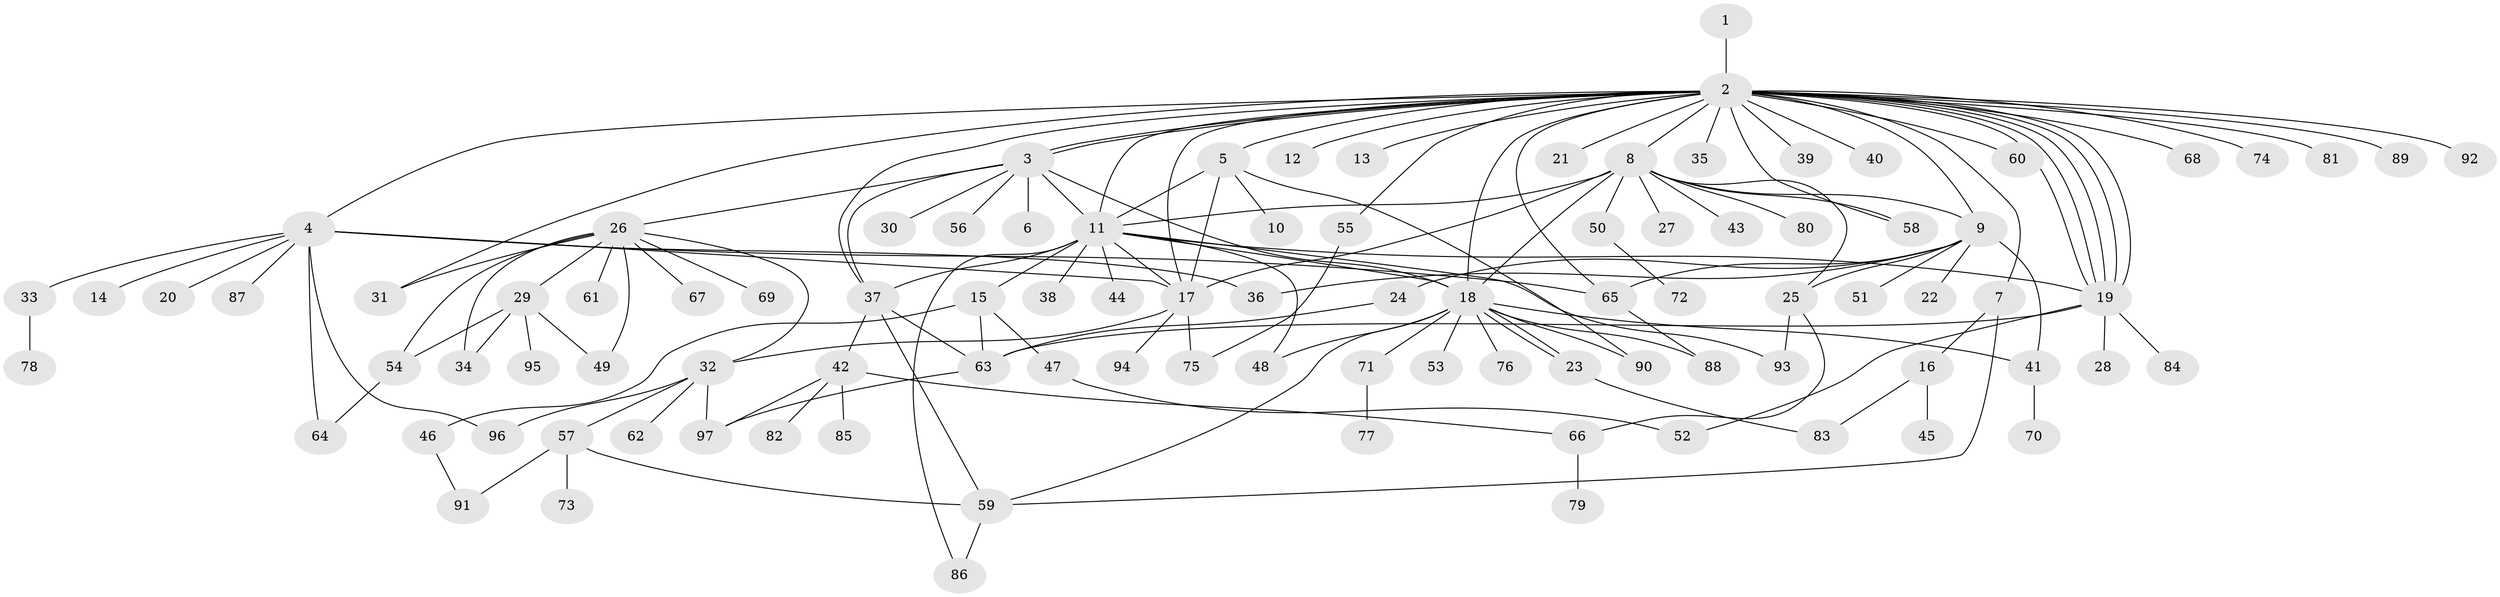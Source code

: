 // coarse degree distribution, {21: 0.01694915254237288, 6: 0.03389830508474576, 8: 0.03389830508474576, 4: 0.0847457627118644, 1: 0.4067796610169492, 12: 0.03389830508474576, 3: 0.06779661016949153, 7: 0.03389830508474576, 2: 0.23728813559322035, 5: 0.05084745762711865}
// Generated by graph-tools (version 1.1) at 2025/50/03/04/25 22:50:35]
// undirected, 97 vertices, 147 edges
graph export_dot {
  node [color=gray90,style=filled];
  1;
  2;
  3;
  4;
  5;
  6;
  7;
  8;
  9;
  10;
  11;
  12;
  13;
  14;
  15;
  16;
  17;
  18;
  19;
  20;
  21;
  22;
  23;
  24;
  25;
  26;
  27;
  28;
  29;
  30;
  31;
  32;
  33;
  34;
  35;
  36;
  37;
  38;
  39;
  40;
  41;
  42;
  43;
  44;
  45;
  46;
  47;
  48;
  49;
  50;
  51;
  52;
  53;
  54;
  55;
  56;
  57;
  58;
  59;
  60;
  61;
  62;
  63;
  64;
  65;
  66;
  67;
  68;
  69;
  70;
  71;
  72;
  73;
  74;
  75;
  76;
  77;
  78;
  79;
  80;
  81;
  82;
  83;
  84;
  85;
  86;
  87;
  88;
  89;
  90;
  91;
  92;
  93;
  94;
  95;
  96;
  97;
  1 -- 2;
  2 -- 3;
  2 -- 3;
  2 -- 4;
  2 -- 5;
  2 -- 7;
  2 -- 8;
  2 -- 9;
  2 -- 11;
  2 -- 12;
  2 -- 13;
  2 -- 17;
  2 -- 18;
  2 -- 19;
  2 -- 19;
  2 -- 19;
  2 -- 19;
  2 -- 19;
  2 -- 21;
  2 -- 31;
  2 -- 35;
  2 -- 37;
  2 -- 39;
  2 -- 40;
  2 -- 55;
  2 -- 58;
  2 -- 60;
  2 -- 65;
  2 -- 68;
  2 -- 74;
  2 -- 81;
  2 -- 89;
  2 -- 92;
  3 -- 6;
  3 -- 11;
  3 -- 18;
  3 -- 26;
  3 -- 30;
  3 -- 37;
  3 -- 56;
  4 -- 14;
  4 -- 17;
  4 -- 20;
  4 -- 33;
  4 -- 36;
  4 -- 64;
  4 -- 65;
  4 -- 87;
  4 -- 96;
  5 -- 10;
  5 -- 11;
  5 -- 17;
  5 -- 90;
  7 -- 16;
  7 -- 59;
  8 -- 9;
  8 -- 11;
  8 -- 17;
  8 -- 18;
  8 -- 25;
  8 -- 27;
  8 -- 43;
  8 -- 50;
  8 -- 58;
  8 -- 80;
  9 -- 22;
  9 -- 24;
  9 -- 25;
  9 -- 36;
  9 -- 41;
  9 -- 51;
  9 -- 65;
  11 -- 15;
  11 -- 17;
  11 -- 18;
  11 -- 19;
  11 -- 37;
  11 -- 38;
  11 -- 44;
  11 -- 48;
  11 -- 86;
  11 -- 93;
  15 -- 46;
  15 -- 47;
  15 -- 63;
  16 -- 45;
  16 -- 83;
  17 -- 32;
  17 -- 75;
  17 -- 94;
  18 -- 23;
  18 -- 23;
  18 -- 41;
  18 -- 48;
  18 -- 53;
  18 -- 59;
  18 -- 71;
  18 -- 76;
  18 -- 88;
  18 -- 90;
  19 -- 28;
  19 -- 52;
  19 -- 63;
  19 -- 84;
  23 -- 83;
  24 -- 63;
  25 -- 66;
  25 -- 93;
  26 -- 29;
  26 -- 31;
  26 -- 32;
  26 -- 34;
  26 -- 49;
  26 -- 54;
  26 -- 61;
  26 -- 67;
  26 -- 69;
  29 -- 34;
  29 -- 49;
  29 -- 54;
  29 -- 95;
  32 -- 57;
  32 -- 62;
  32 -- 96;
  32 -- 97;
  33 -- 78;
  37 -- 42;
  37 -- 59;
  37 -- 63;
  41 -- 70;
  42 -- 66;
  42 -- 82;
  42 -- 85;
  42 -- 97;
  46 -- 91;
  47 -- 52;
  50 -- 72;
  54 -- 64;
  55 -- 75;
  57 -- 59;
  57 -- 73;
  57 -- 91;
  59 -- 86;
  63 -- 97;
  65 -- 88;
  66 -- 79;
  71 -- 77;
}
